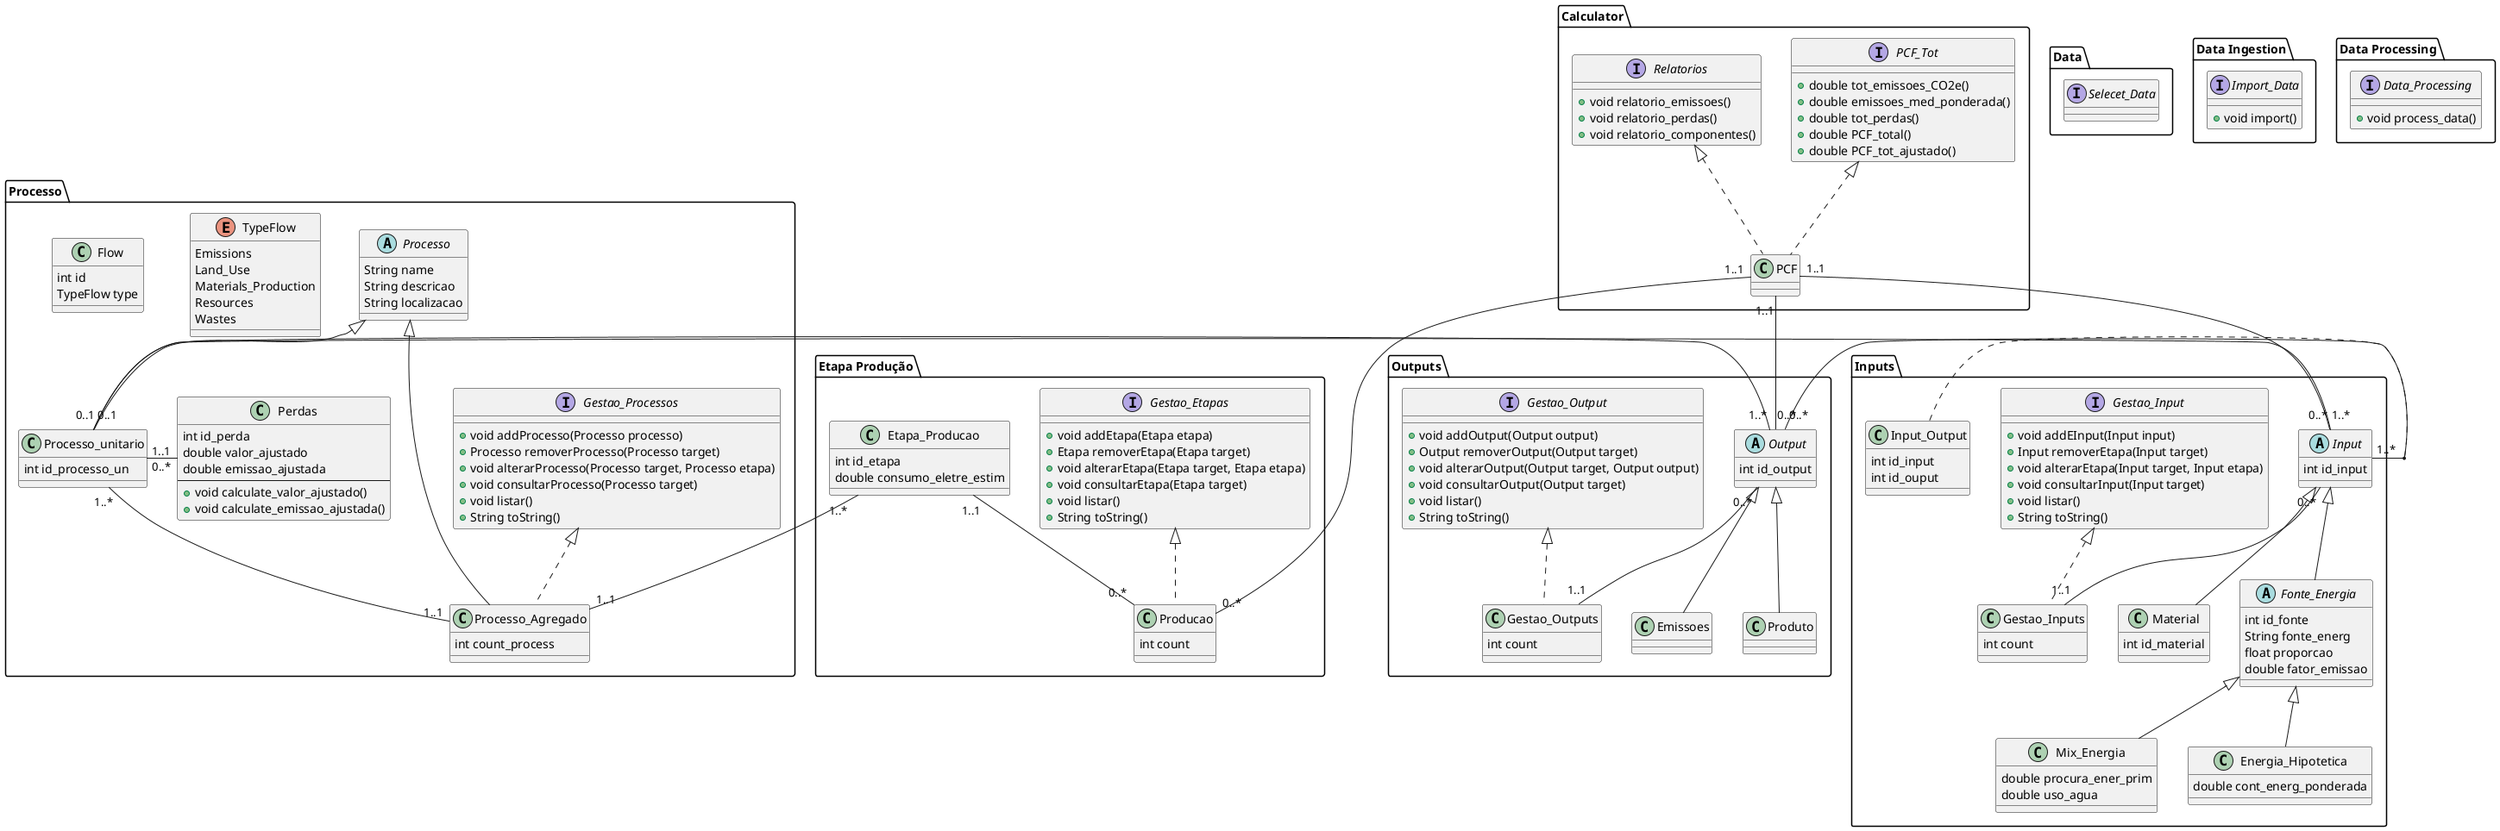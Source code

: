@startuml DiagramaClases

/'NOTAS IMPORTANTES
Processo - o processo não devia estar ligado ao conjunto de inputs e ao conjunto de output
pelo motivo que um processo pode ter varios ou um input/output

'/

/'
Inicio packages
'/
package "Data" {
    interface Selecet_Data {

    }

}

package "Data Ingestion" {
    interface Import_Data {
        + void import()
    }
}

package "Data Processing" {
    interface Data_Processing {
        + void process_data()
    }
}

package "Inputs" {
    interface Gestao_Input {
        + void addEInput(Input input)
        + Input removerEtapa(Input target)
        + void alterarEtapa(Input target, Input etapa)
        + void consultarInput(Input target)
        + void listar()
        + String toString() 
    }

    class Gestao_Inputs implements Gestao_Input {
        int count 
    }

    abstract class Input {
        int id_input
    }

    class Material extends Input {
        int id_material
    }

    abstract class Fonte_Energia extends Input {
        int id_fonte
        String fonte_energ
        float proporcao
        double fator_emissao
    }

    class Mix_Energia extends Fonte_Energia {
        double procura_ener_prim
        double uso_agua
    }

    class Energia_Hipotetica extends Fonte_Energia {
        double cont_energ_ponderada
    }

    /'
    Este classe junta um input e um ouptut numa classe
    apenas, porque existe coisas que são um input/output ao mesmo tempo
    '/
    class Input_Output {
        int id_input
        int id_ouput
    }

    Input "0..*" -- "1..1" Gestao_Inputs
}

package "Outputs" {
    interface Gestao_Output {
        + void addOutput(Output output)
        + Output removerOutput(Output target)
        + void alterarOutput(Output target, Output output)
        + void consultarOutput(Output target)
        + void listar()
        + String toString() 
    }

    class Gestao_Outputs implements Gestao_Output {
        int count
    }

    abstract class Output {
        int id_output
    }

    class Emissoes extends Output {

    }

    class Produto extends Output {
    
    }

    /'Output Ligacoes'/
    Output "0..*" -- "1..1" Gestao_Outputs
}

package "Processo" {
    interface Gestao_Processos {
        + void addProcesso(Processo processo)
        + Processo removerProcesso(Processo target)
        + void alterarProcesso(Processo target, Processo etapa)
        + void consultarProcesso(Processo target)
        + void listar()
        + String toString() 
    }

    /'
    Fazer ligação 0..* com o Processo_unitario 
    '/
    abstract class Processo {
        String name
        String descricao
        String localizacao
    }

    class Processo_Agregado extends Processo implements Gestao_Processos {
        int count_process

    }

    class Processo_unitario extends Processo {
        int id_processo_un
    }

    /'
    Aqui mete-se uma variavel
    para saber o valor necessario
    do input ou essa variavel vai 
    estar no processo?
    '/

    /'
    As perdas nao seria uma interface
    do processo?????
    '/
    class Perdas {
        int id_perda
        double valor_ajustado
        double emissao_ajustada
        --
        + void calculate_valor_ajustado()
        + void calculate_emissao_ajustada()
    }

    enum TypeFlow {
        Emissions
        Land_Use
        Materials_Production
        Resources
        Wastes
    }

    class Flow {
        int id
        TypeFlow type
    }



    Processo_unitario "1..1" - "0..*" Perdas
    Processo_unitario "0..1" - "1..*" Input
    Processo_unitario "0..1" - "1..*" Output
}

package "Etapa Produção" {

    interface Gestao_Etapas {
        + void addEtapa(Etapa etapa)
        + Etapa removerEtapa(Etapa target)
        + void alterarEtapa(Etapa target, Etapa etapa)
        + void consultarEtapa(Etapa target)
        + void listar()
        + String toString()
    }

    class Producao implements Gestao_Etapas{
        int count
    }

    class Etapa_Producao {
        int id_etapa
        double consumo_eletre_estim    
    }

    /'Etapa Produção Ligacoes'/
    Etapa_Producao "1..1" -- "0..*" Producao
}

package "Calculator" {
    /'
    Ver quais vão ser os argumentos de cada
    calculo

    Ver qual será melhor double ou float
    '/
    interface PCF_Tot {
       + double tot_emissoes_CO2e() 
       + double emissoes_med_ponderada()
       + double tot_perdas()
       + double PCF_total()
       + double PCF_tot_ajustado()
    }

    interface Relatorios {
        + void relatorio_emissoes()
        + void relatorio_perdas()
        + void relatorio_componentes()
    }

    /'
    Aqui vai ser guardado todos os 
    resultados das contas para obter o PCF
    e os seus dados
    '/
    class PCF implements PCF_Tot, Relatorios {

    }
}

/'
Fim dos packages
'/

/'
Inicio das ligações
'/


/'Input Ligacoes'/

Processo_unitario "1..*" -- "1..1" Processo_Agregado
Etapa_Producao "1..*" -- "1..1" Processo_Agregado

/'Ligações Processos'/
/'Ligaçoes PCF'/
PCF "1..1" -- "0..*" Output
PCF "1..1" -- "0..*" Input
PCF "1..1" -- "0..*" Producao

/'Ligação Input com Output'/
Input "1..*" - "0..*" Output
(Input, Output) .. Input_Output

/'
Fim das ligações
'/
@enduml